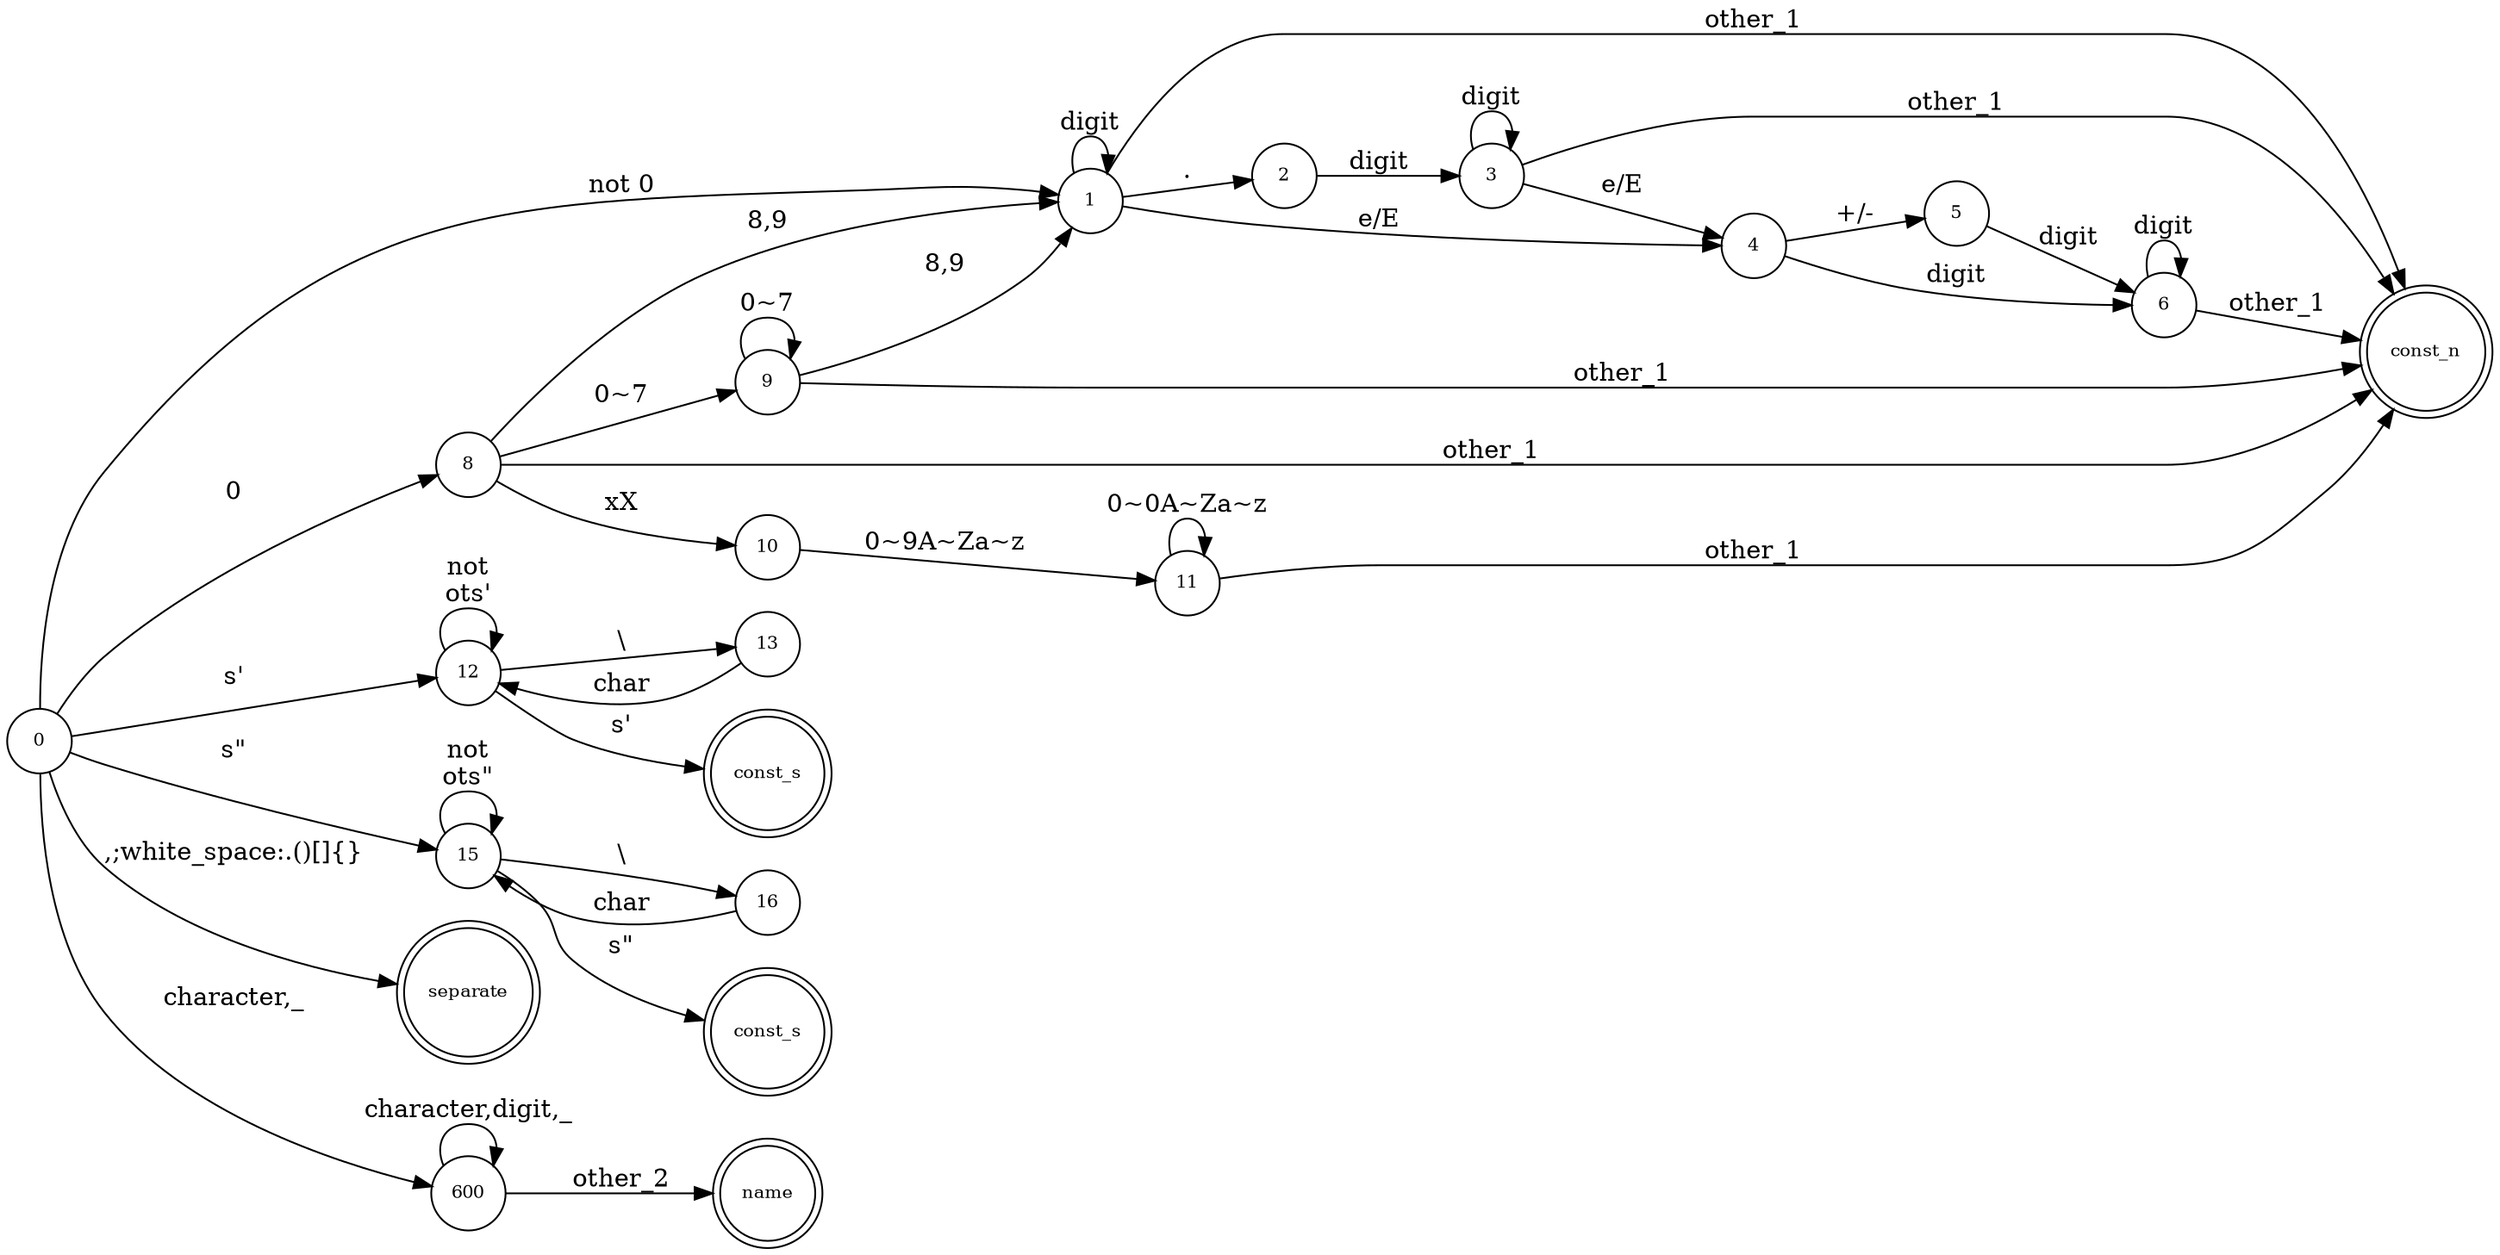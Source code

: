 digraph finit_state_machine {
    rankdir=LR;
    size="50,50";
    
    // the number and the string node 1 ~ 100
    node [shape = circle, label = "0", fontsize = 10]; 0;
    node [shape = circle, label = "1", fontsize = 10]; 1;
    node [shape = circle, label = "2", fontsize = 10]; 2;
    node [shape = circle, label = "3", fontsize = 10]; 3;
    node [shape = circle, label = "4", fontsize = 10]; 4;
    node [shape = circle, label = "5", fontsize = 10]; 5;
    node [shape = circle, label = "6", fontsize = 10]; 6;
    // the state that is a number
    node [shape = doublecircle, label = "const_n", fontsize = 10]; 7;    
    node [shape = circle, label = "8", fontsize = 10]; 8;
    node [shape = circle, label = "9", fontsize = 10]; 9;
    node [shape = circle, label = "10", fontsize = 10]; 10;
    node [shape = circle, label = "11", fontsize = 10]; 11;

    node [shape = circle, label = "12", fontsize = 10]; 12;
    node [shape = circle, label = "13", fontsize = 10]; 13;
    node [shape = doublecircle, label = "const_s", fontsize = 10]; 14;
    node [shape = circle, label = "15", fontsize = 10]; 15;
    node [shape = circle, label = "16", fontsize = 10]; 16;
    node [shape = doublecircle, label = "const_s", fontsize = 10]; 17
    
    // the separate character  200 ~ 300
    // , ; white_space : . ( ) [ ] { } 
    node [shape = doublecircle, label = "separate", fontsize = 10]; 200;  // ,
    
    /* the operator characer 400 ~ 500
    // ([point - operator *, &], -, +) need to be foucused on
    node [shape = doublecircle, label = "400", fontsize = 10]; 400;       // +, ++, +=
    node [shape = doublecircle, label = "401", fontsize = 10]; 401;       // +
    node [shape = doublecircle, label = "402", fontsize = 10]; 402;       // ++
    node [shape = doublecircle, label = "403", fontsize = 10]; 403;       // +=
    
    node [shape = doublecircle, label = "404", fontsize = 10]; 404;       // -, --, -=
    node [shape = doublecircle, label = "405", fontsize = 10]; 405;       // -
    node [shape = doublecircle, label = "406", fontsize = 10]; 406;       // --
    node [shape = doublecircle, label = "407", fontsize = 10]; 407;       // -=
    
    node [shape = doublecircle, label = "408", fontsize = 10]; 408;       // *, *=
    node [shape = doublecircle, label = "409", fontsize = 10]; 409;       // *
    node [shape = doublecircle, label = "410", fontsize = 10]; 410;       // *=
    
    node [shape = doublecircle, label = "411", fontsize = 10]; 411;       // /, /=
    node [shape = doublecircle, label = "412", fontsize = 10]; 412;       // /
    node [shape = doublecircle, label = "413", fontsize = 10]; 413;       // /=
    
    node [shape = doublecircle, label = "414", fontsize = 10]; 414;       // %, %=
    node [shape = doublecircle, label = "415", fontsize = 10]; 415;       // %
    node [shape = doublecircle, label = "416", fontsize = 10]; 416;       // %=
    
    node [shape = doublecircle, label = "417", fontsize = 10]; 417;       // =, ==
    node [shape = doublecircle, label = "418", fontsize = 10]; 418;       // =
    node [shape = doublecircle, label = "419", fontsize = 10]; 419;       // ==
    
    node [shape = doublecircle, label = "420", fontsize = 10]; 420;       // !, !=
    node [shape = doublecircle, label = "421", fontsize = 10]; 421;       // !
    node [shape = doublecircle, label = "422", fontsize = 10]; 422;       // !=
    
    node [shape = doublecircle, label = "423", fontsize = 10]; 423;       // <, <=, <<
    node [shape = doublecircle, label = "424", fontsize = 10]; 424;       // <
    node [shape = doublecircle, label = "425", fontsize = 10]; 425;       // <=
    node [shape = doublecircle, label = "426", fontsize = 10]; 426;       // <<
    
    node [shape = doublecircle, label = "427", fontsize = 10]; 427;       // >, >=, >>
    node [shape = doublecircle, label = "428", fontsize = 10]; 428;       // >
    node [shape = doublecircle, label = "429", fontsize = 10]; 429;       // >=
    node [shape = doublecircle, label = "430", fontsize = 10]; 430;       // >>
    
    node [shape = doublecircle, label = "431", fontsize = 10]; 431;       // ~
    
    node [shape = doublecircle, label = "432", fontsize = 10]; 432;       // &, &&, &=
    node [shape = doublecircle, label = "433", fontsize = 10]; 433;       // &
    node [shape = doublecircle, label = "434", fontsize = 10]; 434;       // &&
    node [shape = doublecircle, label = "435", fontsize = 10]; 435;       // &=
    
    node [shape = doublecircle, label = "436", fontsize = 10]; 436;       // |, ||, |=
    node [shape = doublecircle, label = "437", fontsize = 10]; 437;       // |
    node [shape = doublecircle, label = "438", fontsize = 10]; 438;       // ||
    node [shape = doublecircle, label = "439", fontsize = 10]; 439;       // |=
    
    */
    
    // name node 600 ~ 700
    node [shape = circle, label = "600", fontsize = 10]; 600;             
    node [shape = doublecircle, label = "name", fontsize = 10]; 601;             //
    
    // name edge, need to check the saver name in C
    0       ->      600      [label="character,_"];
    600     ->      600      [label="character,digit,_"];
    600     ->      601      [label="other_2"];
    
    
    // the number and the string edge
    0       ->      1       [label="not 0"];
    0       ->      8       [label="0"];
    1       ->      1       [label="digit"];
    1       ->      2       [label="."];
    1       ->      4       [label="e/E"];
    1       ->      7       [label="other_1"];
    2       ->      3       [label="digit"];
    3       ->      3       [label="digit"];
    3       ->      7       [label="other_1"];
    3       ->      4       [label="e/E"];
    4       ->      6       [label="digit"];
    4       ->      5       [label="+/-"];
    5       ->      6       [label="digit"];
    6       ->      6       [label="digit"];
    6       ->      7       [label="other_1"];
    8       ->      1       [label="8,9"];
    8       ->      9       [label="0~7"];
    8       ->      10      [label="xX"];
    8       ->      7       [label="other_1"];
    9       ->      9       [label="0~7"];
    9       ->      1       [label="8,9"];
    9       ->      7       [label="other_1"]
    10      ->      11      [label="0~9A~Za~z"];
    11      ->      11      [label="0~0A~Za~z"];
    11      ->      7       [label="other_1"];

    0       ->      12      [label="s'"];
    12      ->      12      [label="not\nots'"];
    12      ->      13      [label="\\"];
    12      ->      14      [label="s'"]
    13      ->      12      [label="char"];

    0       ->      15      [label="s\""];
    15      ->      15      [label="not\nots\""];
    15      ->      16      [label="\\"];
    15      ->      17      [label="s\""];
    16      ->      15      [label="char"]      
    
    // the separate character edge
    0       ->      200    [label=",;white_space:.()[]{}"];
}

